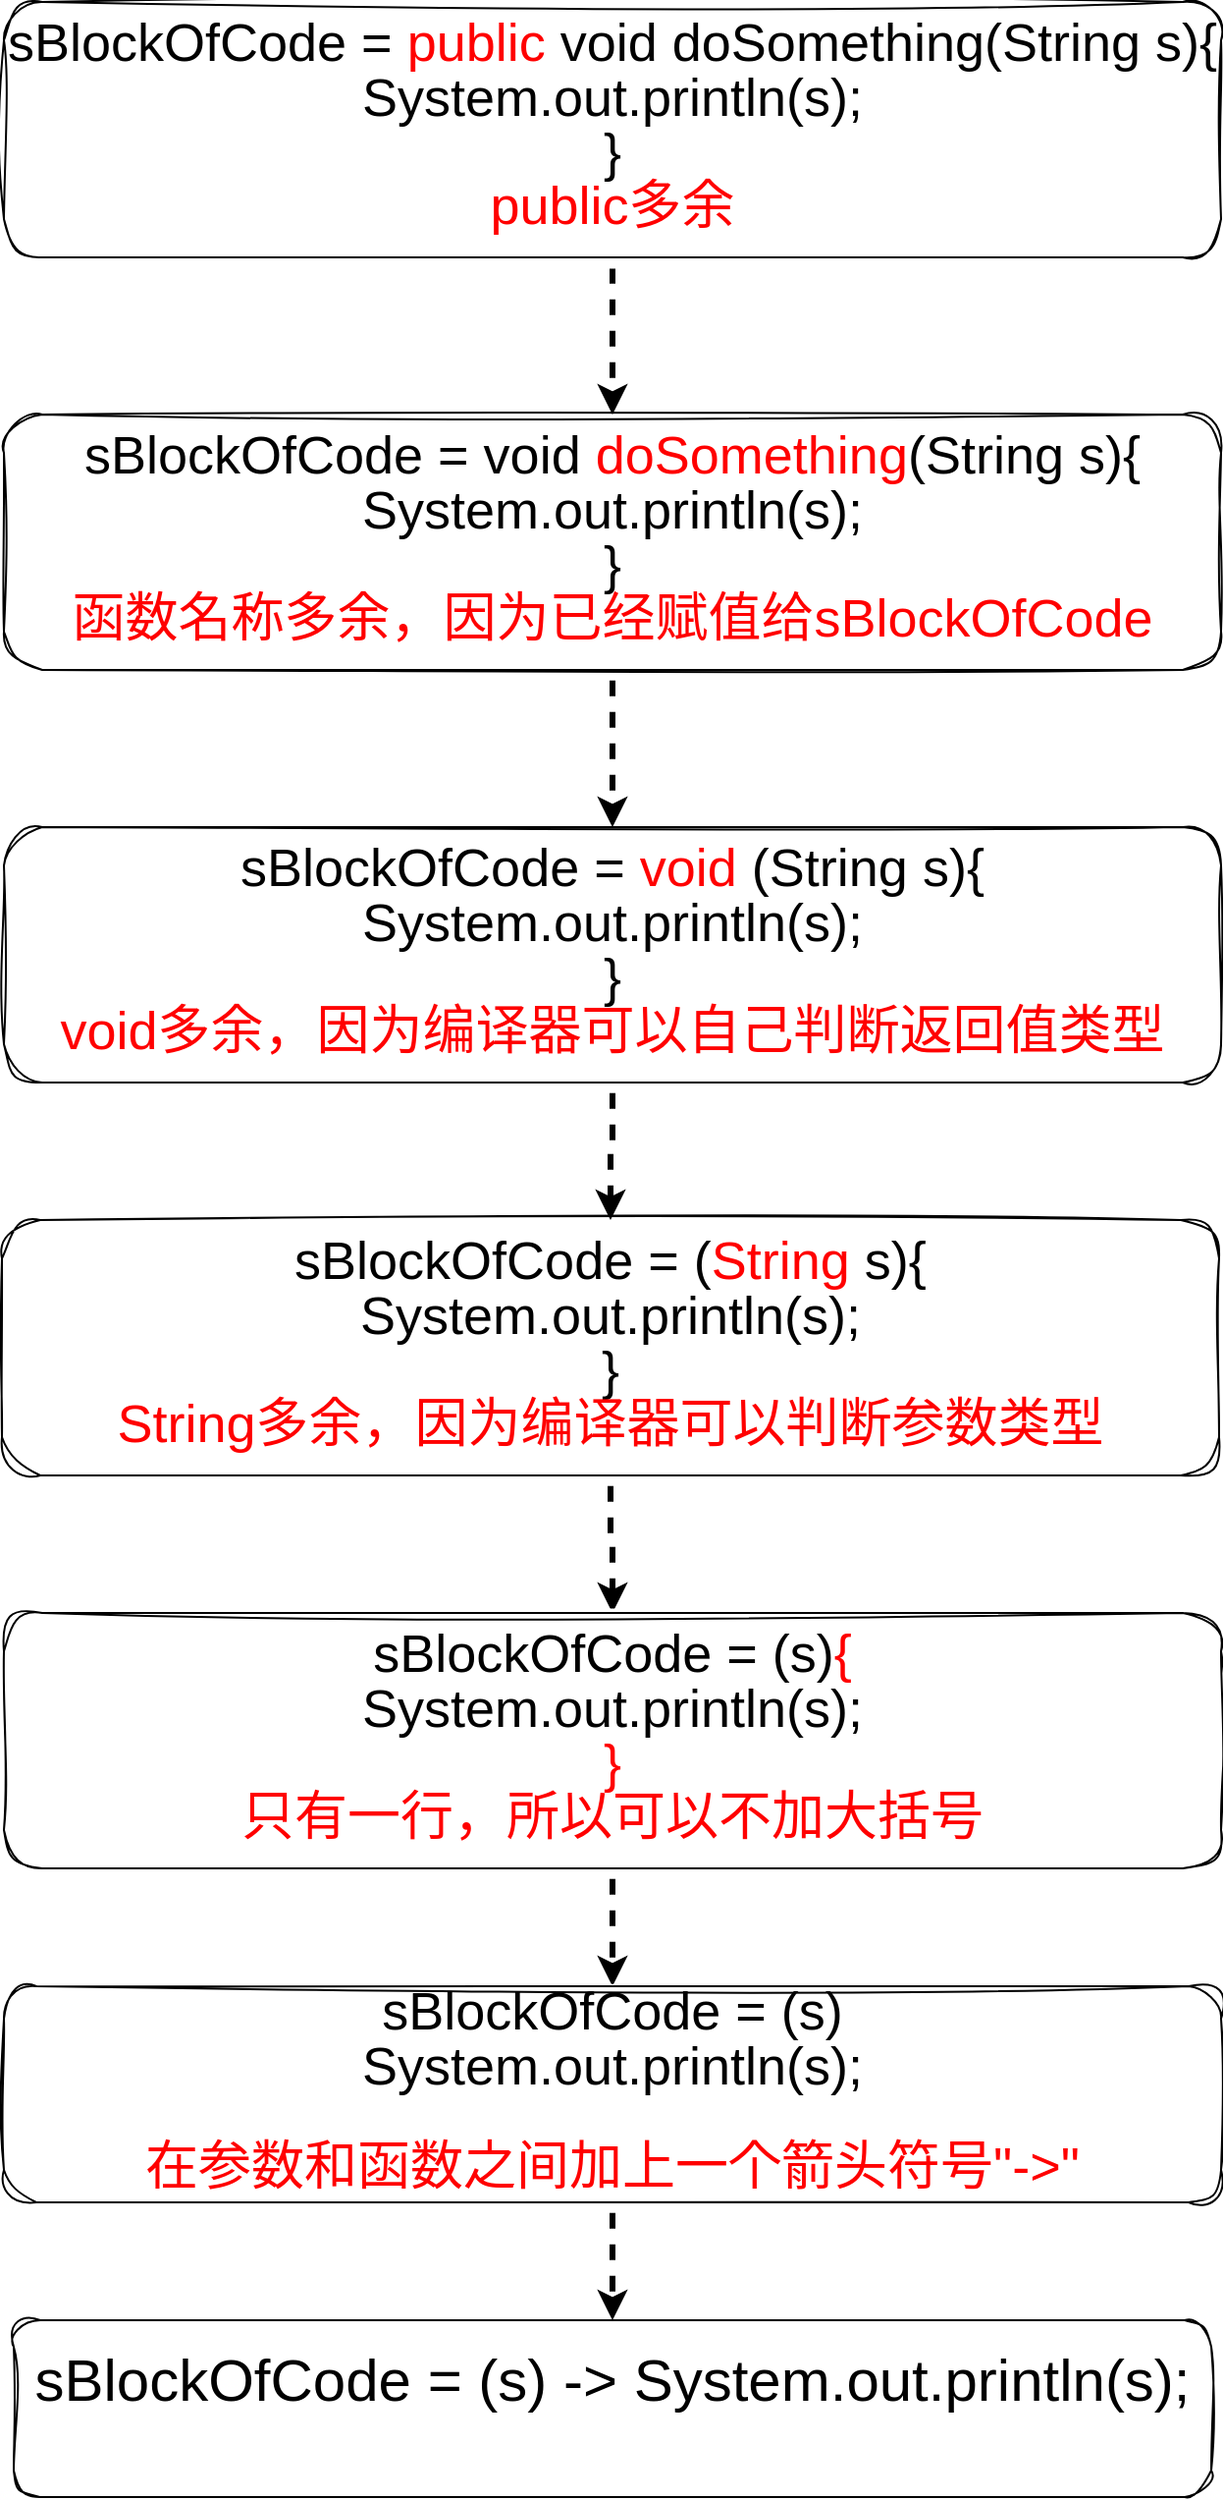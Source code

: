 <mxfile version="26.2.15">
  <diagram name="第 1 页" id="9URGveauMFmTgsy8M-oq">
    <mxGraphModel dx="3565" dy="2123" grid="1" gridSize="10" guides="1" tooltips="1" connect="1" arrows="1" fold="1" page="1" pageScale="1" pageWidth="827" pageHeight="1169" math="0" shadow="0">
      <root>
        <mxCell id="0" />
        <mxCell id="1" parent="0" />
        <mxCell id="THR8hS14KNwyzQwgHOoK-8" style="edgeStyle=orthogonalEdgeStyle;rounded=0;orthogonalLoop=1;jettySize=auto;html=1;entryX=0.5;entryY=0;entryDx=0;entryDy=0;strokeWidth=3;flowAnimation=1;" edge="1" parent="1" source="THR8hS14KNwyzQwgHOoK-1" target="THR8hS14KNwyzQwgHOoK-2">
          <mxGeometry relative="1" as="geometry" />
        </mxCell>
        <mxCell id="THR8hS14KNwyzQwgHOoK-1" value="&lt;div style=&quot;line-height: 190%;&quot;&gt;&lt;font style=&quot;font-size: 27px;&quot;&gt;&lt;font style=&quot;&quot;&gt;sBlockOfCode&lt;/font&gt; = &lt;font style=&quot;color: rgb(255, 0, 0);&quot;&gt;public&lt;/font&gt; void doSomething(String s){&lt;/font&gt;&lt;div&gt;&lt;font style=&quot;font-size: 27px;&quot;&gt;System.out.println(s);&lt;/font&gt;&lt;/div&gt;&lt;div&gt;&lt;font style=&quot;font-size: 27px;&quot;&gt;}&lt;/font&gt;&lt;/div&gt;&lt;div&gt;&lt;font style=&quot;font-size: 27px; color: rgb(255, 0, 0);&quot;&gt;public多余&lt;/font&gt;&lt;/div&gt;&lt;/div&gt;" style="rounded=1;whiteSpace=wrap;html=1;sketch=1;curveFitting=1;jiggle=2;fontColor=default;align=center;" vertex="1" parent="1">
          <mxGeometry x="65" y="20" width="620" height="130" as="geometry" />
        </mxCell>
        <mxCell id="THR8hS14KNwyzQwgHOoK-9" value="" style="edgeStyle=orthogonalEdgeStyle;rounded=0;orthogonalLoop=1;jettySize=auto;html=1;strokeWidth=3;flowAnimation=1;" edge="1" parent="1" source="THR8hS14KNwyzQwgHOoK-2" target="THR8hS14KNwyzQwgHOoK-3">
          <mxGeometry relative="1" as="geometry" />
        </mxCell>
        <mxCell id="THR8hS14KNwyzQwgHOoK-2" value="&lt;div style=&quot;line-height: 190%;&quot;&gt;&lt;font style=&quot;font-size: 27px;&quot;&gt;&lt;font style=&quot;&quot;&gt;sBlockOfCode&lt;/font&gt; = void &lt;font style=&quot;color: rgb(255, 0, 0);&quot;&gt;doSomething&lt;/font&gt;(String s){&lt;/font&gt;&lt;div&gt;&lt;font style=&quot;font-size: 27px;&quot;&gt;System.out.println(s);&lt;/font&gt;&lt;/div&gt;&lt;div&gt;&lt;font style=&quot;font-size: 27px;&quot;&gt;}&lt;/font&gt;&lt;/div&gt;&lt;div&gt;&lt;font style=&quot;font-size: 27px; color: rgb(255, 0, 0);&quot;&gt;函数名称多余，因为已经赋值给&lt;/font&gt;&lt;span style=&quot;font-size: 27px; background-color: transparent;&quot;&gt;&lt;font style=&quot;color: light-dark(rgb(255, 0, 0), rgb(255, 255, 255));&quot;&gt;sBlockOfCode&lt;/font&gt;&lt;/span&gt;&lt;/div&gt;&lt;/div&gt;" style="rounded=1;whiteSpace=wrap;html=1;sketch=1;curveFitting=1;jiggle=2;fontColor=default;align=center;" vertex="1" parent="1">
          <mxGeometry x="65" y="230" width="620" height="130" as="geometry" />
        </mxCell>
        <mxCell id="THR8hS14KNwyzQwgHOoK-10" value="" style="edgeStyle=orthogonalEdgeStyle;rounded=0;orthogonalLoop=1;jettySize=auto;html=1;strokeWidth=3;flowAnimation=1;" edge="1" parent="1" source="THR8hS14KNwyzQwgHOoK-3" target="THR8hS14KNwyzQwgHOoK-4">
          <mxGeometry relative="1" as="geometry" />
        </mxCell>
        <mxCell id="THR8hS14KNwyzQwgHOoK-3" value="&lt;div style=&quot;line-height: 190%;&quot;&gt;&lt;font style=&quot;font-size: 27px;&quot;&gt;&lt;font style=&quot;&quot;&gt;sBlockOfCode&lt;/font&gt; = &lt;font style=&quot;color: rgb(255, 0, 0);&quot;&gt;void&lt;/font&gt; (String s){&lt;/font&gt;&lt;div&gt;&lt;font style=&quot;font-size: 27px;&quot;&gt;System.out.println(s);&lt;/font&gt;&lt;/div&gt;&lt;div&gt;&lt;font style=&quot;font-size: 27px;&quot;&gt;}&lt;/font&gt;&lt;/div&gt;&lt;div&gt;&lt;font style=&quot;font-size: 27px; color: rgb(255, 0, 0);&quot;&gt;void多余，因为编译器可以自己判断返回值类型&lt;/font&gt;&lt;/div&gt;&lt;/div&gt;" style="rounded=1;whiteSpace=wrap;html=1;sketch=1;curveFitting=1;jiggle=2;fontColor=default;align=center;" vertex="1" parent="1">
          <mxGeometry x="65" y="440" width="620" height="130" as="geometry" />
        </mxCell>
        <mxCell id="THR8hS14KNwyzQwgHOoK-11" value="" style="edgeStyle=orthogonalEdgeStyle;rounded=0;orthogonalLoop=1;jettySize=auto;html=1;strokeWidth=3;flowAnimation=1;" edge="1" parent="1" source="THR8hS14KNwyzQwgHOoK-4" target="THR8hS14KNwyzQwgHOoK-5">
          <mxGeometry relative="1" as="geometry" />
        </mxCell>
        <mxCell id="THR8hS14KNwyzQwgHOoK-4" value="&lt;div style=&quot;line-height: 190%;&quot;&gt;&lt;font style=&quot;font-size: 27px;&quot;&gt;&lt;font style=&quot;&quot;&gt;sBlockOfCode&lt;/font&gt; =&amp;nbsp;(&lt;font style=&quot;color: rgb(255, 0, 0);&quot;&gt;String&lt;/font&gt; s){&lt;/font&gt;&lt;div&gt;&lt;font style=&quot;font-size: 27px;&quot;&gt;System.out.println(s);&lt;/font&gt;&lt;/div&gt;&lt;div&gt;&lt;font style=&quot;font-size: 27px;&quot;&gt;}&lt;/font&gt;&lt;/div&gt;&lt;div&gt;&lt;font style=&quot;font-size: 27px; color: rgb(255, 0, 0);&quot;&gt;String多余，因为编译器可以判断参数类型&lt;/font&gt;&lt;/div&gt;&lt;/div&gt;" style="rounded=1;whiteSpace=wrap;html=1;sketch=1;curveFitting=1;jiggle=2;fontColor=default;align=center;" vertex="1" parent="1">
          <mxGeometry x="64" y="640" width="620" height="130" as="geometry" />
        </mxCell>
        <mxCell id="THR8hS14KNwyzQwgHOoK-12" value="" style="edgeStyle=orthogonalEdgeStyle;rounded=0;orthogonalLoop=1;jettySize=auto;html=1;strokeWidth=3;flowAnimation=1;" edge="1" parent="1" source="THR8hS14KNwyzQwgHOoK-5" target="THR8hS14KNwyzQwgHOoK-6">
          <mxGeometry relative="1" as="geometry" />
        </mxCell>
        <mxCell id="THR8hS14KNwyzQwgHOoK-5" value="&lt;div style=&quot;line-height: 190%;&quot;&gt;&lt;font style=&quot;font-size: 27px;&quot;&gt;&lt;font style=&quot;&quot;&gt;sBlockOfCode&lt;/font&gt; =&amp;nbsp;(s)&lt;font style=&quot;color: rgb(255, 0, 0);&quot;&gt;{&lt;/font&gt;&lt;/font&gt;&lt;div&gt;&lt;font style=&quot;font-size: 27px;&quot;&gt;System.out.println(s);&lt;/font&gt;&lt;/div&gt;&lt;div&gt;&lt;font style=&quot;font-size: 27px; color: rgb(255, 0, 0);&quot;&gt;}&lt;/font&gt;&lt;/div&gt;&lt;div&gt;&lt;font style=&quot;font-size: 27px; color: rgb(255, 0, 0);&quot;&gt;只有一行，所以可以不加大括号&lt;/font&gt;&lt;/div&gt;&lt;/div&gt;" style="rounded=1;whiteSpace=wrap;html=1;sketch=1;curveFitting=1;jiggle=2;fontColor=default;align=center;" vertex="1" parent="1">
          <mxGeometry x="65" y="840" width="620" height="130" as="geometry" />
        </mxCell>
        <mxCell id="THR8hS14KNwyzQwgHOoK-13" value="" style="edgeStyle=orthogonalEdgeStyle;rounded=0;orthogonalLoop=1;jettySize=auto;html=1;flowAnimation=1;strokeWidth=3;" edge="1" parent="1" source="THR8hS14KNwyzQwgHOoK-6" target="THR8hS14KNwyzQwgHOoK-7">
          <mxGeometry relative="1" as="geometry" />
        </mxCell>
        <mxCell id="THR8hS14KNwyzQwgHOoK-6" value="&lt;div style=&quot;line-height: 190%;&quot;&gt;&lt;font style=&quot;font-size: 27px;&quot;&gt;&lt;font style=&quot;&quot;&gt;sBlockOfCode&lt;/font&gt; =&amp;nbsp;(s)&lt;/font&gt;&lt;div&gt;&lt;font style=&quot;font-size: 27px;&quot;&gt;System.out.println(s);&lt;/font&gt;&lt;/div&gt;&lt;div&gt;&lt;br&gt;&lt;/div&gt;&lt;div&gt;&lt;font style=&quot;font-size: 27px; color: rgb(255, 0, 0);&quot;&gt;在参数和函数之间加上一个箭头符号&quot;-&amp;gt;&quot;&lt;/font&gt;&lt;/div&gt;&lt;/div&gt;" style="rounded=1;whiteSpace=wrap;html=1;sketch=1;curveFitting=1;jiggle=2;fontColor=default;align=center;" vertex="1" parent="1">
          <mxGeometry x="65" y="1030" width="620" height="110" as="geometry" />
        </mxCell>
        <mxCell id="THR8hS14KNwyzQwgHOoK-7" value="&lt;div style=&quot;line-height: 190%;&quot;&gt;&lt;font style=&quot;font-size: 30px;&quot;&gt;&lt;font style=&quot;&quot;&gt;&lt;font style=&quot;&quot;&gt;sBlockOfCode&lt;/font&gt; =&amp;nbsp;(s) -&amp;gt;&lt;/font&gt;&amp;nbsp;System.out.println(s);&lt;/font&gt;&lt;div&gt;&lt;br&gt;&lt;/div&gt;&lt;/div&gt;" style="rounded=1;whiteSpace=wrap;html=1;sketch=1;curveFitting=1;jiggle=2;fontColor=default;align=center;" vertex="1" parent="1">
          <mxGeometry x="70" y="1200" width="610" height="90" as="geometry" />
        </mxCell>
      </root>
    </mxGraphModel>
  </diagram>
</mxfile>
